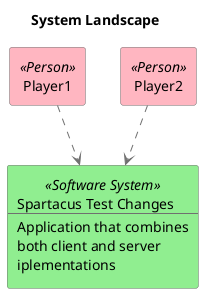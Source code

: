 @startuml(id=System)
scale max 1748x1240
title System Landscape

skinparam {
  shadowing false
  arrowColor #707070
  actorBorderColor #707070
  componentBorderColor #707070
  rectangleBorderColor #707070
  noteBackgroundColor #ffffff
  noteBorderColor #707070
}
rectangle "Player1" <<Person>> as 2 #lightpink
rectangle "Player2" <<Person>> as 3 #lightpink
rectangle 1 <<Software System>> #lightgreen [
    Spartacus Test Changes
  --
  Application that combines
  both client and server
  iplementations
]
2 .[#707070].> 1 
3 .[#707070].> 1 
@enduml